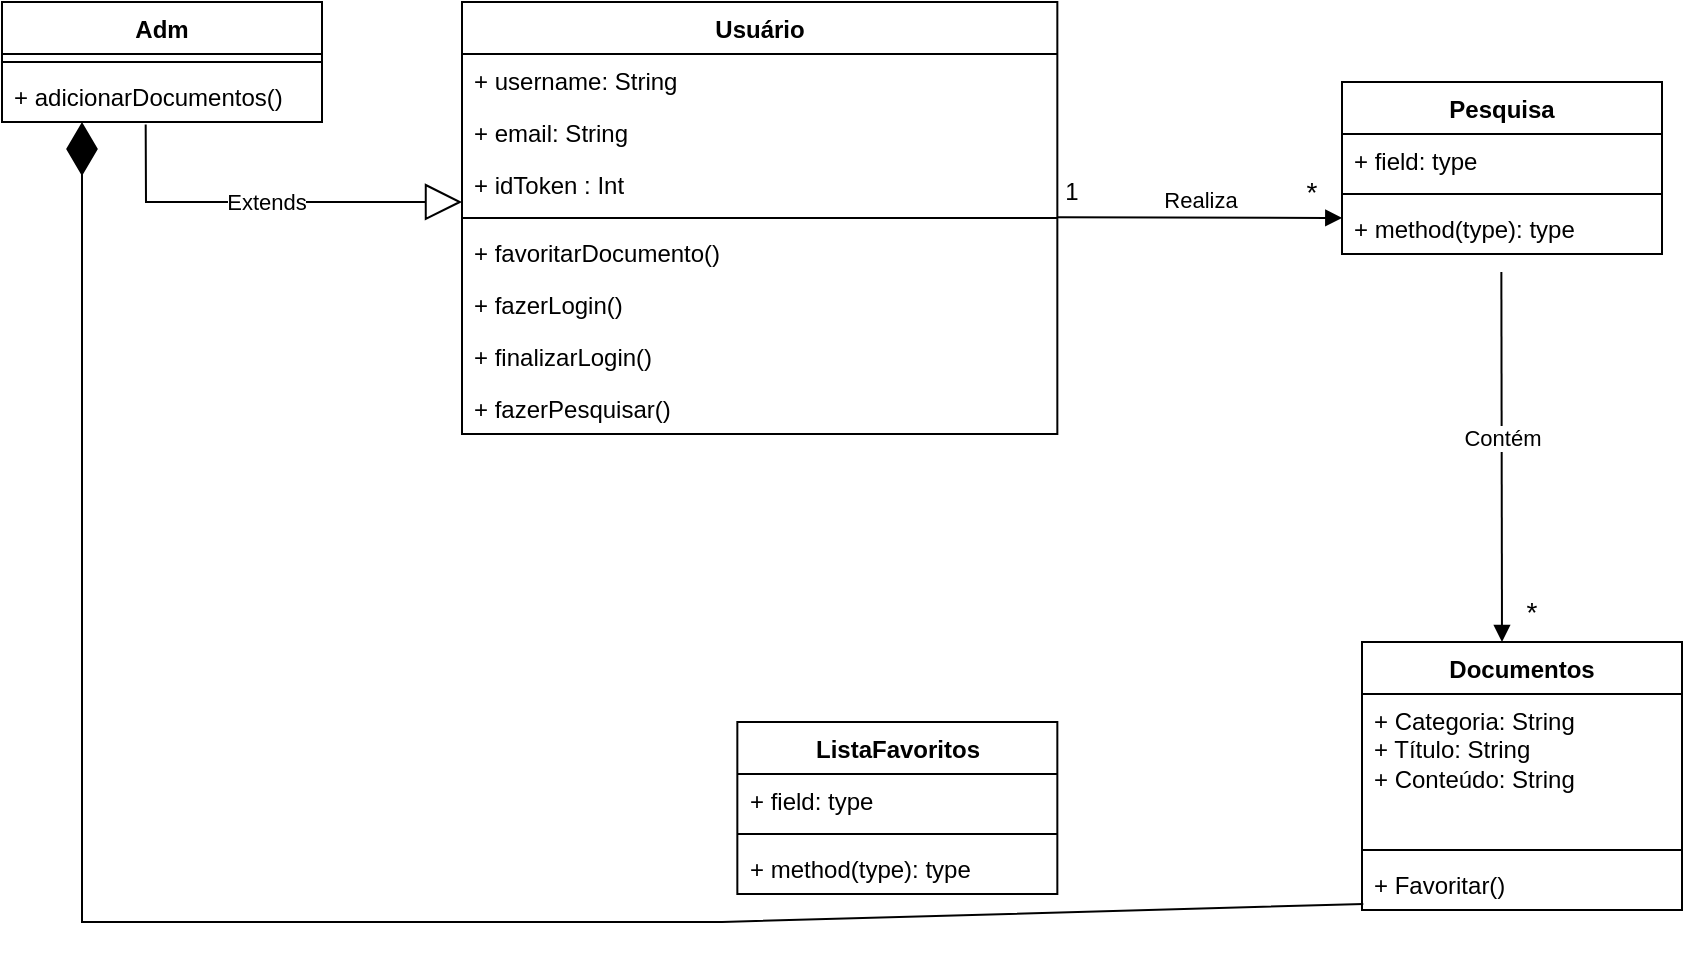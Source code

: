 <mxfile version="22.0.8" type="github">
  <diagram name="Página-1" id="VHDLyETPUmvcNDJW6-ti">
    <mxGraphModel dx="2256" dy="631" grid="1" gridSize="10" guides="1" tooltips="1" connect="1" arrows="1" fold="1" page="1" pageScale="1" pageWidth="827" pageHeight="1169" math="0" shadow="0">
      <root>
        <mxCell id="0" />
        <mxCell id="1" parent="0" />
        <mxCell id="ibJ-IhE_7wxWa2sm5moG-5" value="Usuário" style="swimlane;fontStyle=1;align=center;verticalAlign=top;childLayout=stackLayout;horizontal=1;startSize=26;horizontalStack=0;resizeParent=1;resizeParentMax=0;resizeLast=0;collapsible=1;marginBottom=0;whiteSpace=wrap;html=1;" parent="1" vertex="1">
          <mxGeometry x="70" y="60" width="297.67" height="216" as="geometry" />
        </mxCell>
        <mxCell id="ibJ-IhE_7wxWa2sm5moG-6" value="+ username: String&lt;br&gt;&lt;br&gt;" style="text;strokeColor=none;fillColor=none;align=left;verticalAlign=top;spacingLeft=4;spacingRight=4;overflow=hidden;rotatable=0;points=[[0,0.5],[1,0.5]];portConstraint=eastwest;whiteSpace=wrap;html=1;" parent="ibJ-IhE_7wxWa2sm5moG-5" vertex="1">
          <mxGeometry y="26" width="297.67" height="26" as="geometry" />
        </mxCell>
        <mxCell id="ibJ-IhE_7wxWa2sm5moG-15" value="+ email: String" style="text;strokeColor=none;fillColor=none;align=left;verticalAlign=top;spacingLeft=4;spacingRight=4;overflow=hidden;rotatable=0;points=[[0,0.5],[1,0.5]];portConstraint=eastwest;whiteSpace=wrap;html=1;" parent="ibJ-IhE_7wxWa2sm5moG-5" vertex="1">
          <mxGeometry y="52" width="297.67" height="26" as="geometry" />
        </mxCell>
        <mxCell id="ibJ-IhE_7wxWa2sm5moG-14" value="+ idToken : Int" style="text;strokeColor=none;fillColor=none;align=left;verticalAlign=top;spacingLeft=4;spacingRight=4;overflow=hidden;rotatable=0;points=[[0,0.5],[1,0.5]];portConstraint=eastwest;whiteSpace=wrap;html=1;" parent="ibJ-IhE_7wxWa2sm5moG-5" vertex="1">
          <mxGeometry y="78" width="297.67" height="26" as="geometry" />
        </mxCell>
        <mxCell id="ibJ-IhE_7wxWa2sm5moG-7" value="" style="line;strokeWidth=1;fillColor=none;align=left;verticalAlign=middle;spacingTop=-1;spacingLeft=3;spacingRight=3;rotatable=0;labelPosition=right;points=[];portConstraint=eastwest;strokeColor=inherit;" parent="ibJ-IhE_7wxWa2sm5moG-5" vertex="1">
          <mxGeometry y="104" width="297.67" height="8" as="geometry" />
        </mxCell>
        <mxCell id="ibJ-IhE_7wxWa2sm5moG-8" value="+ favoritarDocumento()" style="text;strokeColor=none;fillColor=none;align=left;verticalAlign=top;spacingLeft=4;spacingRight=4;overflow=hidden;rotatable=0;points=[[0,0.5],[1,0.5]];portConstraint=eastwest;whiteSpace=wrap;html=1;" parent="ibJ-IhE_7wxWa2sm5moG-5" vertex="1">
          <mxGeometry y="112" width="297.67" height="26" as="geometry" />
        </mxCell>
        <mxCell id="ibJ-IhE_7wxWa2sm5moG-9" value="+ fazerLogin()" style="text;strokeColor=none;fillColor=none;align=left;verticalAlign=top;spacingLeft=4;spacingRight=4;overflow=hidden;rotatable=0;points=[[0,0.5],[1,0.5]];portConstraint=eastwest;whiteSpace=wrap;html=1;" parent="ibJ-IhE_7wxWa2sm5moG-5" vertex="1">
          <mxGeometry y="138" width="297.67" height="26" as="geometry" />
        </mxCell>
        <mxCell id="ibJ-IhE_7wxWa2sm5moG-11" value="+ finalizarLogin()" style="text;strokeColor=none;fillColor=none;align=left;verticalAlign=top;spacingLeft=4;spacingRight=4;overflow=hidden;rotatable=0;points=[[0,0.5],[1,0.5]];portConstraint=eastwest;whiteSpace=wrap;html=1;" parent="ibJ-IhE_7wxWa2sm5moG-5" vertex="1">
          <mxGeometry y="164" width="297.67" height="26" as="geometry" />
        </mxCell>
        <mxCell id="ibJ-IhE_7wxWa2sm5moG-10" value="+ fazerPesquisar()" style="text;strokeColor=none;fillColor=none;align=left;verticalAlign=top;spacingLeft=4;spacingRight=4;overflow=hidden;rotatable=0;points=[[0,0.5],[1,0.5]];portConstraint=eastwest;whiteSpace=wrap;html=1;" parent="ibJ-IhE_7wxWa2sm5moG-5" vertex="1">
          <mxGeometry y="190" width="297.67" height="26" as="geometry" />
        </mxCell>
        <mxCell id="ibJ-IhE_7wxWa2sm5moG-24" value="Pesquisa" style="swimlane;fontStyle=1;align=center;verticalAlign=top;childLayout=stackLayout;horizontal=1;startSize=26;horizontalStack=0;resizeParent=1;resizeParentMax=0;resizeLast=0;collapsible=1;marginBottom=0;whiteSpace=wrap;html=1;" parent="1" vertex="1">
          <mxGeometry x="510" y="100" width="160" height="86" as="geometry" />
        </mxCell>
        <mxCell id="ibJ-IhE_7wxWa2sm5moG-25" value="+ field: type" style="text;strokeColor=none;fillColor=none;align=left;verticalAlign=top;spacingLeft=4;spacingRight=4;overflow=hidden;rotatable=0;points=[[0,0.5],[1,0.5]];portConstraint=eastwest;whiteSpace=wrap;html=1;" parent="ibJ-IhE_7wxWa2sm5moG-24" vertex="1">
          <mxGeometry y="26" width="160" height="26" as="geometry" />
        </mxCell>
        <mxCell id="ibJ-IhE_7wxWa2sm5moG-26" value="" style="line;strokeWidth=1;fillColor=none;align=left;verticalAlign=middle;spacingTop=-1;spacingLeft=3;spacingRight=3;rotatable=0;labelPosition=right;points=[];portConstraint=eastwest;strokeColor=inherit;" parent="ibJ-IhE_7wxWa2sm5moG-24" vertex="1">
          <mxGeometry y="52" width="160" height="8" as="geometry" />
        </mxCell>
        <mxCell id="ibJ-IhE_7wxWa2sm5moG-27" value="+ method(type): type" style="text;strokeColor=none;fillColor=none;align=left;verticalAlign=top;spacingLeft=4;spacingRight=4;overflow=hidden;rotatable=0;points=[[0,0.5],[1,0.5]];portConstraint=eastwest;whiteSpace=wrap;html=1;" parent="ibJ-IhE_7wxWa2sm5moG-24" vertex="1">
          <mxGeometry y="60" width="160" height="26" as="geometry" />
        </mxCell>
        <mxCell id="ibJ-IhE_7wxWa2sm5moG-30" value="Adm" style="swimlane;fontStyle=1;align=center;verticalAlign=top;childLayout=stackLayout;horizontal=1;startSize=26;horizontalStack=0;resizeParent=1;resizeParentMax=0;resizeLast=0;collapsible=1;marginBottom=0;whiteSpace=wrap;html=1;" parent="1" vertex="1">
          <mxGeometry x="-160" y="60" width="160" height="60" as="geometry" />
        </mxCell>
        <mxCell id="ibJ-IhE_7wxWa2sm5moG-32" value="" style="line;strokeWidth=1;fillColor=none;align=left;verticalAlign=middle;spacingTop=-1;spacingLeft=3;spacingRight=3;rotatable=0;labelPosition=right;points=[];portConstraint=eastwest;strokeColor=inherit;" parent="ibJ-IhE_7wxWa2sm5moG-30" vertex="1">
          <mxGeometry y="26" width="160" height="8" as="geometry" />
        </mxCell>
        <mxCell id="ibJ-IhE_7wxWa2sm5moG-33" value="+ adicionarDocumentos()" style="text;strokeColor=none;fillColor=none;align=left;verticalAlign=top;spacingLeft=4;spacingRight=4;overflow=hidden;rotatable=0;points=[[0,0.5],[1,0.5]];portConstraint=eastwest;whiteSpace=wrap;html=1;" parent="ibJ-IhE_7wxWa2sm5moG-30" vertex="1">
          <mxGeometry y="34" width="160" height="26" as="geometry" />
        </mxCell>
        <mxCell id="ibJ-IhE_7wxWa2sm5moG-40" value="Realiza" style="html=1;verticalAlign=bottom;endArrow=block;curved=0;rounded=0;entryX=0.001;entryY=0.307;entryDx=0;entryDy=0;entryPerimeter=0;" parent="1" target="ibJ-IhE_7wxWa2sm5moG-27" edge="1">
          <mxGeometry width="80" relative="1" as="geometry">
            <mxPoint x="367.67" y="167.66" as="sourcePoint" />
            <mxPoint x="520" y="168" as="targetPoint" />
          </mxGeometry>
        </mxCell>
        <mxCell id="ibJ-IhE_7wxWa2sm5moG-41" value="&lt;font style=&quot;font-size: 14px;&quot;&gt;*&lt;/font&gt;" style="text;html=1;strokeColor=none;fillColor=none;align=center;verticalAlign=middle;whiteSpace=wrap;rounded=0;" parent="1" vertex="1">
          <mxGeometry x="490" y="150" width="10" height="10" as="geometry" />
        </mxCell>
        <mxCell id="ibJ-IhE_7wxWa2sm5moG-44" value="1" style="text;html=1;strokeColor=none;fillColor=none;align=center;verticalAlign=middle;whiteSpace=wrap;rounded=0;" parent="1" vertex="1">
          <mxGeometry x="370" y="150" width="10" height="10" as="geometry" />
        </mxCell>
        <mxCell id="ibJ-IhE_7wxWa2sm5moG-45" value="Contém" style="html=1;verticalAlign=bottom;endArrow=block;curved=0;rounded=0;entryX=0.5;entryY=0;entryDx=0;entryDy=0;exitX=0.498;exitY=1.346;exitDx=0;exitDy=0;exitPerimeter=0;" parent="1" source="ibJ-IhE_7wxWa2sm5moG-27" edge="1">
          <mxGeometry width="80" relative="1" as="geometry">
            <mxPoint x="460" y="280" as="sourcePoint" />
            <mxPoint x="590" y="380" as="targetPoint" />
          </mxGeometry>
        </mxCell>
        <mxCell id="ibJ-IhE_7wxWa2sm5moG-46" value="&lt;font style=&quot;font-size: 14px;&quot;&gt;*&lt;/font&gt;" style="text;html=1;strokeColor=none;fillColor=none;align=center;verticalAlign=middle;whiteSpace=wrap;rounded=0;" parent="1" vertex="1">
          <mxGeometry x="600" y="360" width="10" height="10" as="geometry" />
        </mxCell>
        <mxCell id="ibJ-IhE_7wxWa2sm5moG-47" value="Extends" style="endArrow=block;endSize=16;endFill=0;html=1;rounded=0;exitX=0.449;exitY=1.046;exitDx=0;exitDy=0;exitPerimeter=0;entryX=0;entryY=0.846;entryDx=0;entryDy=0;entryPerimeter=0;" parent="1" source="ibJ-IhE_7wxWa2sm5moG-33" target="ibJ-IhE_7wxWa2sm5moG-14" edge="1">
          <mxGeometry width="160" relative="1" as="geometry">
            <mxPoint x="-90" y="167.5" as="sourcePoint" />
            <mxPoint x="70" y="167.5" as="targetPoint" />
            <Array as="points">
              <mxPoint x="-88" y="160" />
            </Array>
          </mxGeometry>
        </mxCell>
        <mxCell id="ibJ-IhE_7wxWa2sm5moG-50" value="ListaFavoritos" style="swimlane;fontStyle=1;align=center;verticalAlign=top;childLayout=stackLayout;horizontal=1;startSize=26;horizontalStack=0;resizeParent=1;resizeParentMax=0;resizeLast=0;collapsible=1;marginBottom=0;whiteSpace=wrap;html=1;" parent="1" vertex="1">
          <mxGeometry x="207.67" y="420" width="160" height="86" as="geometry" />
        </mxCell>
        <mxCell id="ibJ-IhE_7wxWa2sm5moG-51" value="+ field: type" style="text;strokeColor=none;fillColor=none;align=left;verticalAlign=top;spacingLeft=4;spacingRight=4;overflow=hidden;rotatable=0;points=[[0,0.5],[1,0.5]];portConstraint=eastwest;whiteSpace=wrap;html=1;" parent="ibJ-IhE_7wxWa2sm5moG-50" vertex="1">
          <mxGeometry y="26" width="160" height="26" as="geometry" />
        </mxCell>
        <mxCell id="ibJ-IhE_7wxWa2sm5moG-52" value="" style="line;strokeWidth=1;fillColor=none;align=left;verticalAlign=middle;spacingTop=-1;spacingLeft=3;spacingRight=3;rotatable=0;labelPosition=right;points=[];portConstraint=eastwest;strokeColor=inherit;" parent="ibJ-IhE_7wxWa2sm5moG-50" vertex="1">
          <mxGeometry y="52" width="160" height="8" as="geometry" />
        </mxCell>
        <mxCell id="ibJ-IhE_7wxWa2sm5moG-53" value="+ method(type): type" style="text;strokeColor=none;fillColor=none;align=left;verticalAlign=top;spacingLeft=4;spacingRight=4;overflow=hidden;rotatable=0;points=[[0,0.5],[1,0.5]];portConstraint=eastwest;whiteSpace=wrap;html=1;" parent="ibJ-IhE_7wxWa2sm5moG-50" vertex="1">
          <mxGeometry y="60" width="160" height="26" as="geometry" />
        </mxCell>
        <mxCell id="ibJ-IhE_7wxWa2sm5moG-54" value="" style="endArrow=diamondThin;endFill=1;endSize=24;html=1;rounded=0;exitX=0.004;exitY=0.883;exitDx=0;exitDy=0;exitPerimeter=0;" parent="1" source="fl__7ypMZRJFLYljBaDI-4" edge="1">
          <mxGeometry width="160" relative="1" as="geometry">
            <mxPoint x="511.44" y="525.6" as="sourcePoint" />
            <mxPoint x="-120" y="120" as="targetPoint" />
            <Array as="points">
              <mxPoint x="200" y="520" />
              <mxPoint x="-120" y="520" />
            </Array>
          </mxGeometry>
        </mxCell>
        <mxCell id="fl__7ypMZRJFLYljBaDI-1" value="Documentos" style="swimlane;fontStyle=1;align=center;verticalAlign=top;childLayout=stackLayout;horizontal=1;startSize=26;horizontalStack=0;resizeParent=1;resizeParentMax=0;resizeLast=0;collapsible=1;marginBottom=0;whiteSpace=wrap;html=1;" vertex="1" parent="1">
          <mxGeometry x="520" y="380" width="160" height="134" as="geometry" />
        </mxCell>
        <mxCell id="fl__7ypMZRJFLYljBaDI-2" value="+ Categoria: String&lt;br&gt;+ Título: String&lt;br&gt;+ Conteúdo: String&lt;br&gt;" style="text;strokeColor=none;fillColor=none;align=left;verticalAlign=top;spacingLeft=4;spacingRight=4;overflow=hidden;rotatable=0;points=[[0,0.5],[1,0.5]];portConstraint=eastwest;whiteSpace=wrap;html=1;" vertex="1" parent="fl__7ypMZRJFLYljBaDI-1">
          <mxGeometry y="26" width="160" height="74" as="geometry" />
        </mxCell>
        <mxCell id="fl__7ypMZRJFLYljBaDI-3" value="" style="line;strokeWidth=1;fillColor=none;align=left;verticalAlign=middle;spacingTop=-1;spacingLeft=3;spacingRight=3;rotatable=0;labelPosition=right;points=[];portConstraint=eastwest;strokeColor=inherit;" vertex="1" parent="fl__7ypMZRJFLYljBaDI-1">
          <mxGeometry y="100" width="160" height="8" as="geometry" />
        </mxCell>
        <mxCell id="fl__7ypMZRJFLYljBaDI-4" value="+ Favoritar()" style="text;strokeColor=none;fillColor=none;align=left;verticalAlign=top;spacingLeft=4;spacingRight=4;overflow=hidden;rotatable=0;points=[[0,0.5],[1,0.5]];portConstraint=eastwest;whiteSpace=wrap;html=1;" vertex="1" parent="fl__7ypMZRJFLYljBaDI-1">
          <mxGeometry y="108" width="160" height="26" as="geometry" />
        </mxCell>
      </root>
    </mxGraphModel>
  </diagram>
</mxfile>
